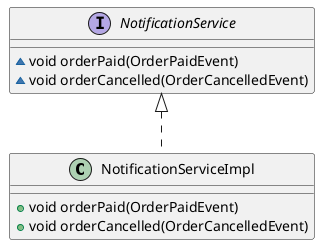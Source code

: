 @startuml
class NotificationServiceImpl {
+ void orderPaid(OrderPaidEvent)
+ void orderCancelled(OrderCancelledEvent)
}
interface NotificationService {
~ void orderPaid(OrderPaidEvent)
~ void orderCancelled(OrderCancelledEvent)
}


NotificationService <|.. NotificationServiceImpl
@enduml